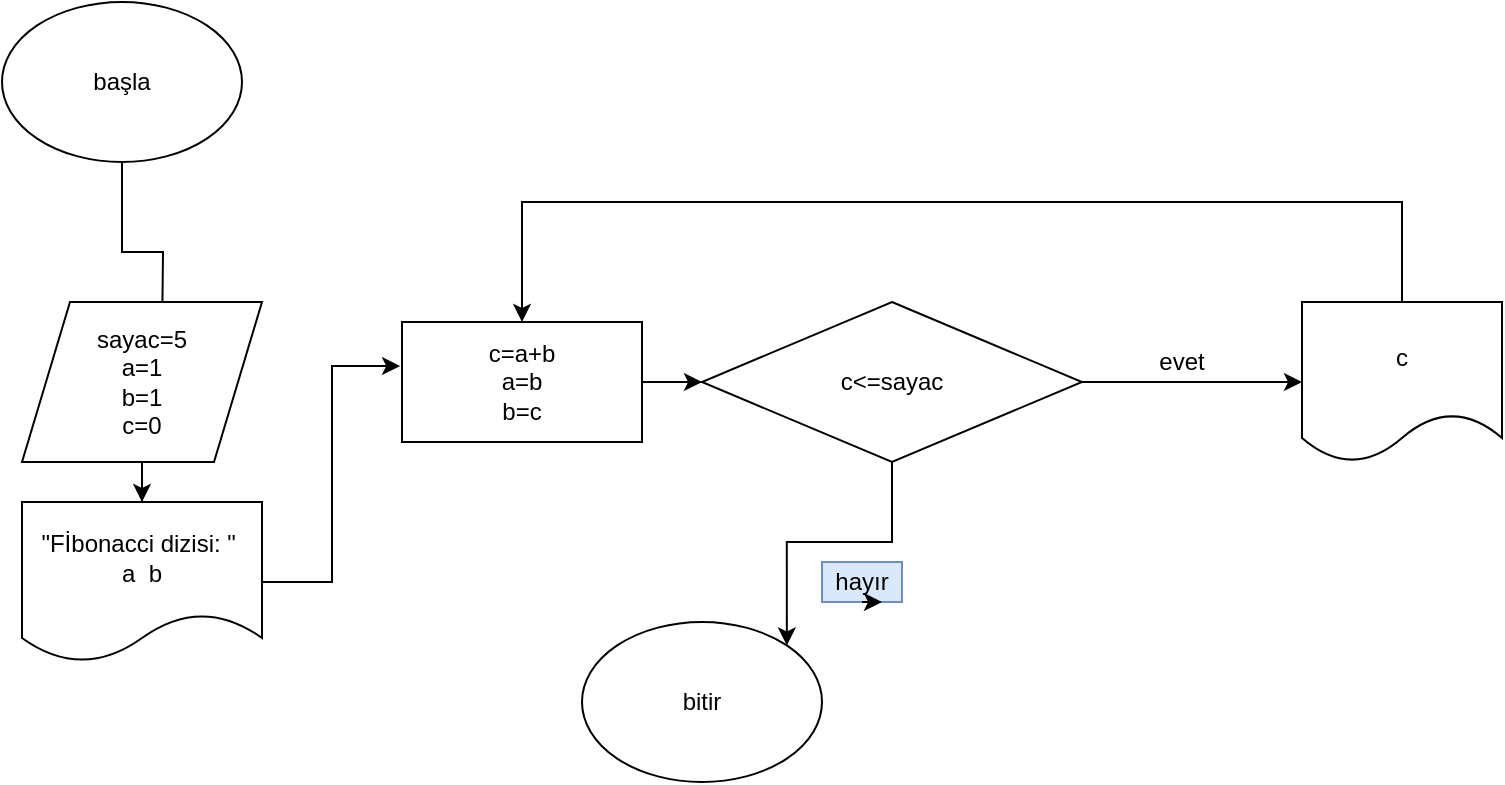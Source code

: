 <mxfile version="12.1.3" type="device" pages="1"><diagram id="jIS5LvfmvXvhbSQ6dOqT" name="Page-1"><mxGraphModel dx="733" dy="662" grid="1" gridSize="10" guides="1" tooltips="1" connect="1" arrows="1" fold="1" page="1" pageScale="1" pageWidth="827" pageHeight="1169" math="0" shadow="0"><root><mxCell id="0"/><mxCell id="1" parent="0"/><mxCell id="kSM9eenT4pYv-hUCAdtX-3" value="" style="edgeStyle=orthogonalEdgeStyle;rounded=0;orthogonalLoop=1;jettySize=auto;html=1;" parent="1" source="kSM9eenT4pYv-hUCAdtX-1" edge="1"><mxGeometry relative="1" as="geometry"><mxPoint x="100" y="190" as="targetPoint"/></mxGeometry></mxCell><mxCell id="kSM9eenT4pYv-hUCAdtX-1" value="başla" style="ellipse;whiteSpace=wrap;html=1;" parent="1" vertex="1"><mxGeometry x="20" y="20" width="120" height="80" as="geometry"/></mxCell><mxCell id="kSM9eenT4pYv-hUCAdtX-11" style="edgeStyle=orthogonalEdgeStyle;rounded=0;orthogonalLoop=1;jettySize=auto;html=1;" parent="1" source="kSM9eenT4pYv-hUCAdtX-4" target="kSM9eenT4pYv-hUCAdtX-12" edge="1"><mxGeometry relative="1" as="geometry"><mxPoint x="80" y="310" as="targetPoint"/></mxGeometry></mxCell><mxCell id="kSM9eenT4pYv-hUCAdtX-4" value="sayac=5&lt;br&gt;a=1&lt;br&gt;b=1&lt;br&gt;c=0" style="shape=parallelogram;perimeter=parallelogramPerimeter;whiteSpace=wrap;html=1;" parent="1" vertex="1"><mxGeometry x="30" y="170" width="120" height="80" as="geometry"/></mxCell><mxCell id="kSM9eenT4pYv-hUCAdtX-7" style="edgeStyle=orthogonalEdgeStyle;rounded=0;orthogonalLoop=1;jettySize=auto;html=1;" parent="1" source="kSM9eenT4pYv-hUCAdtX-6" target="kSM9eenT4pYv-hUCAdtX-8" edge="1"><mxGeometry relative="1" as="geometry"><mxPoint x="410" y="210" as="targetPoint"/></mxGeometry></mxCell><mxCell id="kSM9eenT4pYv-hUCAdtX-6" value="c=a+b&lt;br&gt;a=b&lt;br&gt;b=c" style="rounded=0;whiteSpace=wrap;html=1;" parent="1" vertex="1"><mxGeometry x="220" y="180" width="120" height="60" as="geometry"/></mxCell><mxCell id="kSM9eenT4pYv-hUCAdtX-24" style="edgeStyle=orthogonalEdgeStyle;rounded=0;orthogonalLoop=1;jettySize=auto;html=1;exitX=1;exitY=0.5;exitDx=0;exitDy=0;" parent="1" source="kSM9eenT4pYv-hUCAdtX-8" target="kSM9eenT4pYv-hUCAdtX-14" edge="1"><mxGeometry relative="1" as="geometry"/></mxCell><mxCell id="kSM9eenT4pYv-hUCAdtX-29" style="edgeStyle=orthogonalEdgeStyle;rounded=0;orthogonalLoop=1;jettySize=auto;html=1;entryX=1;entryY=0;entryDx=0;entryDy=0;" parent="1" source="kSM9eenT4pYv-hUCAdtX-8" target="kSM9eenT4pYv-hUCAdtX-19" edge="1"><mxGeometry relative="1" as="geometry"/></mxCell><mxCell id="kSM9eenT4pYv-hUCAdtX-8" value="c&amp;lt;=sayac" style="rhombus;whiteSpace=wrap;html=1;" parent="1" vertex="1"><mxGeometry x="370" y="170" width="190" height="80" as="geometry"/></mxCell><mxCell id="kSM9eenT4pYv-hUCAdtX-10" value="evet" style="text;html=1;strokeColor=none;fillColor=none;align=center;verticalAlign=middle;whiteSpace=wrap;rounded=0;" parent="1" vertex="1"><mxGeometry x="590" y="190" width="40" height="20" as="geometry"/></mxCell><mxCell id="kSM9eenT4pYv-hUCAdtX-13" style="edgeStyle=orthogonalEdgeStyle;rounded=0;orthogonalLoop=1;jettySize=auto;html=1;entryX=-0.008;entryY=0.367;entryDx=0;entryDy=0;entryPerimeter=0;" parent="1" source="kSM9eenT4pYv-hUCAdtX-12" target="kSM9eenT4pYv-hUCAdtX-6" edge="1"><mxGeometry relative="1" as="geometry"/></mxCell><mxCell id="kSM9eenT4pYv-hUCAdtX-12" value="&quot;Fİbonacci dizisi: &quot;&amp;nbsp; &lt;br&gt;a&amp;nbsp; b" style="shape=document;whiteSpace=wrap;html=1;boundedLbl=1;" parent="1" vertex="1"><mxGeometry x="30" y="270" width="120" height="80" as="geometry"/></mxCell><mxCell id="kSM9eenT4pYv-hUCAdtX-30" style="edgeStyle=orthogonalEdgeStyle;rounded=0;orthogonalLoop=1;jettySize=auto;html=1;entryX=0.5;entryY=0;entryDx=0;entryDy=0;" parent="1" source="kSM9eenT4pYv-hUCAdtX-14" target="kSM9eenT4pYv-hUCAdtX-6" edge="1"><mxGeometry relative="1" as="geometry"><Array as="points"><mxPoint x="720" y="120"/><mxPoint x="280" y="120"/></Array></mxGeometry></mxCell><mxCell id="kSM9eenT4pYv-hUCAdtX-14" value="c" style="shape=document;whiteSpace=wrap;html=1;boundedLbl=1;" parent="1" vertex="1"><mxGeometry x="670" y="170" width="100" height="80" as="geometry"/></mxCell><mxCell id="kSM9eenT4pYv-hUCAdtX-19" value="bitir&lt;br&gt;" style="ellipse;whiteSpace=wrap;html=1;" parent="1" vertex="1"><mxGeometry x="310" y="330" width="120" height="80" as="geometry"/></mxCell><mxCell id="kSM9eenT4pYv-hUCAdtX-25" style="edgeStyle=orthogonalEdgeStyle;rounded=0;orthogonalLoop=1;jettySize=auto;html=1;exitX=0.5;exitY=1;exitDx=0;exitDy=0;" parent="1" source="kSM9eenT4pYv-hUCAdtX-23" target="kSM9eenT4pYv-hUCAdtX-23" edge="1"><mxGeometry relative="1" as="geometry"/></mxCell><mxCell id="kSM9eenT4pYv-hUCAdtX-23" value="hayır" style="text;html=1;strokeColor=#6c8ebf;fillColor=#dae8fc;align=center;verticalAlign=middle;whiteSpace=wrap;rounded=0;" parent="1" vertex="1"><mxGeometry x="430" y="300" width="40" height="20" as="geometry"/></mxCell><mxCell id="kSM9eenT4pYv-hUCAdtX-28" style="edgeStyle=orthogonalEdgeStyle;rounded=0;orthogonalLoop=1;jettySize=auto;html=1;exitX=0.5;exitY=1;exitDx=0;exitDy=0;entryX=0.75;entryY=1;entryDx=0;entryDy=0;" parent="1" source="kSM9eenT4pYv-hUCAdtX-23" target="kSM9eenT4pYv-hUCAdtX-23" edge="1"><mxGeometry relative="1" as="geometry"/></mxCell></root></mxGraphModel></diagram></mxfile>